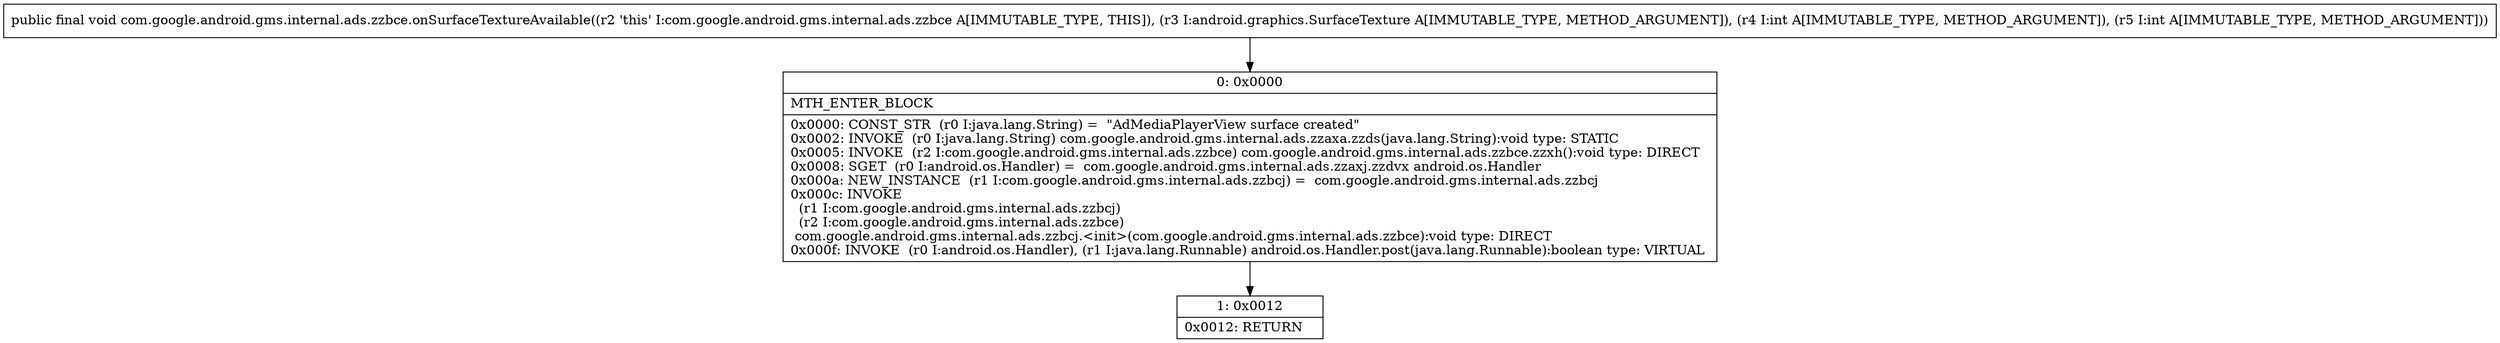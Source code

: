 digraph "CFG forcom.google.android.gms.internal.ads.zzbce.onSurfaceTextureAvailable(Landroid\/graphics\/SurfaceTexture;II)V" {
Node_0 [shape=record,label="{0\:\ 0x0000|MTH_ENTER_BLOCK\l|0x0000: CONST_STR  (r0 I:java.lang.String) =  \"AdMediaPlayerView surface created\" \l0x0002: INVOKE  (r0 I:java.lang.String) com.google.android.gms.internal.ads.zzaxa.zzds(java.lang.String):void type: STATIC \l0x0005: INVOKE  (r2 I:com.google.android.gms.internal.ads.zzbce) com.google.android.gms.internal.ads.zzbce.zzxh():void type: DIRECT \l0x0008: SGET  (r0 I:android.os.Handler) =  com.google.android.gms.internal.ads.zzaxj.zzdvx android.os.Handler \l0x000a: NEW_INSTANCE  (r1 I:com.google.android.gms.internal.ads.zzbcj) =  com.google.android.gms.internal.ads.zzbcj \l0x000c: INVOKE  \l  (r1 I:com.google.android.gms.internal.ads.zzbcj)\l  (r2 I:com.google.android.gms.internal.ads.zzbce)\l com.google.android.gms.internal.ads.zzbcj.\<init\>(com.google.android.gms.internal.ads.zzbce):void type: DIRECT \l0x000f: INVOKE  (r0 I:android.os.Handler), (r1 I:java.lang.Runnable) android.os.Handler.post(java.lang.Runnable):boolean type: VIRTUAL \l}"];
Node_1 [shape=record,label="{1\:\ 0x0012|0x0012: RETURN   \l}"];
MethodNode[shape=record,label="{public final void com.google.android.gms.internal.ads.zzbce.onSurfaceTextureAvailable((r2 'this' I:com.google.android.gms.internal.ads.zzbce A[IMMUTABLE_TYPE, THIS]), (r3 I:android.graphics.SurfaceTexture A[IMMUTABLE_TYPE, METHOD_ARGUMENT]), (r4 I:int A[IMMUTABLE_TYPE, METHOD_ARGUMENT]), (r5 I:int A[IMMUTABLE_TYPE, METHOD_ARGUMENT])) }"];
MethodNode -> Node_0;
Node_0 -> Node_1;
}

